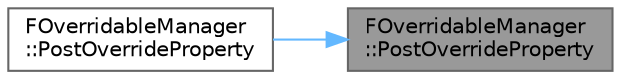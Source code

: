 digraph "FOverridableManager::PostOverrideProperty"
{
 // INTERACTIVE_SVG=YES
 // LATEX_PDF_SIZE
  bgcolor="transparent";
  edge [fontname=Helvetica,fontsize=10,labelfontname=Helvetica,labelfontsize=10];
  node [fontname=Helvetica,fontsize=10,shape=box,height=0.2,width=0.4];
  rankdir="RL";
  Node1 [id="Node000001",label="FOverridableManager\l::PostOverrideProperty",height=0.2,width=0.4,color="gray40", fillcolor="grey60", style="filled", fontcolor="black",tooltip="To be called after the property of the specified object was overridden Note: Supports object that doe..."];
  Node1 -> Node2 [id="edge1_Node000001_Node000002",dir="back",color="steelblue1",style="solid",tooltip=" "];
  Node2 [id="Node000002",label="FOverridableManager\l::PostOverrideProperty",height=0.2,width=0.4,color="grey40", fillcolor="white", style="filled",URL="$db/df3/classFOverridableManager.html#a7f4532b1b68c74d3adf9b8107f52dfeb",tooltip="To be called after the property was overridden of the specified object Note: Supports object that doe..."];
}
